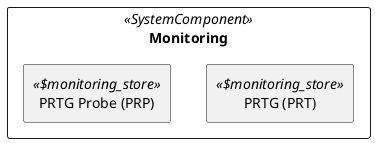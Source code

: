 @startuml

skinparam monochrome true
skinparam componentStyle uml2





show stereotype

rectangle Monitoring as "Monitoring" <<SystemComponent>> {
	rectangle PRTG__F___N_PRT__O_ as "PRTG (PRT)" <<$monitoring_store>> {
	}		
	rectangle PRTG__F_Probe__F___N_PRP__O_ as "PRTG Probe (PRP)" <<$monitoring_store>> {
	}		

}

' Begin Protected Region [[layouting]]

' End Protected Region   [[layouting]]
@enduml
' Actifsource ID=[dc5bfacd-eaac-11e8-88d3-bfc6b992bdec,c2925857-0ce7-11e9-8fb3-3d281af33bda,Hash]
